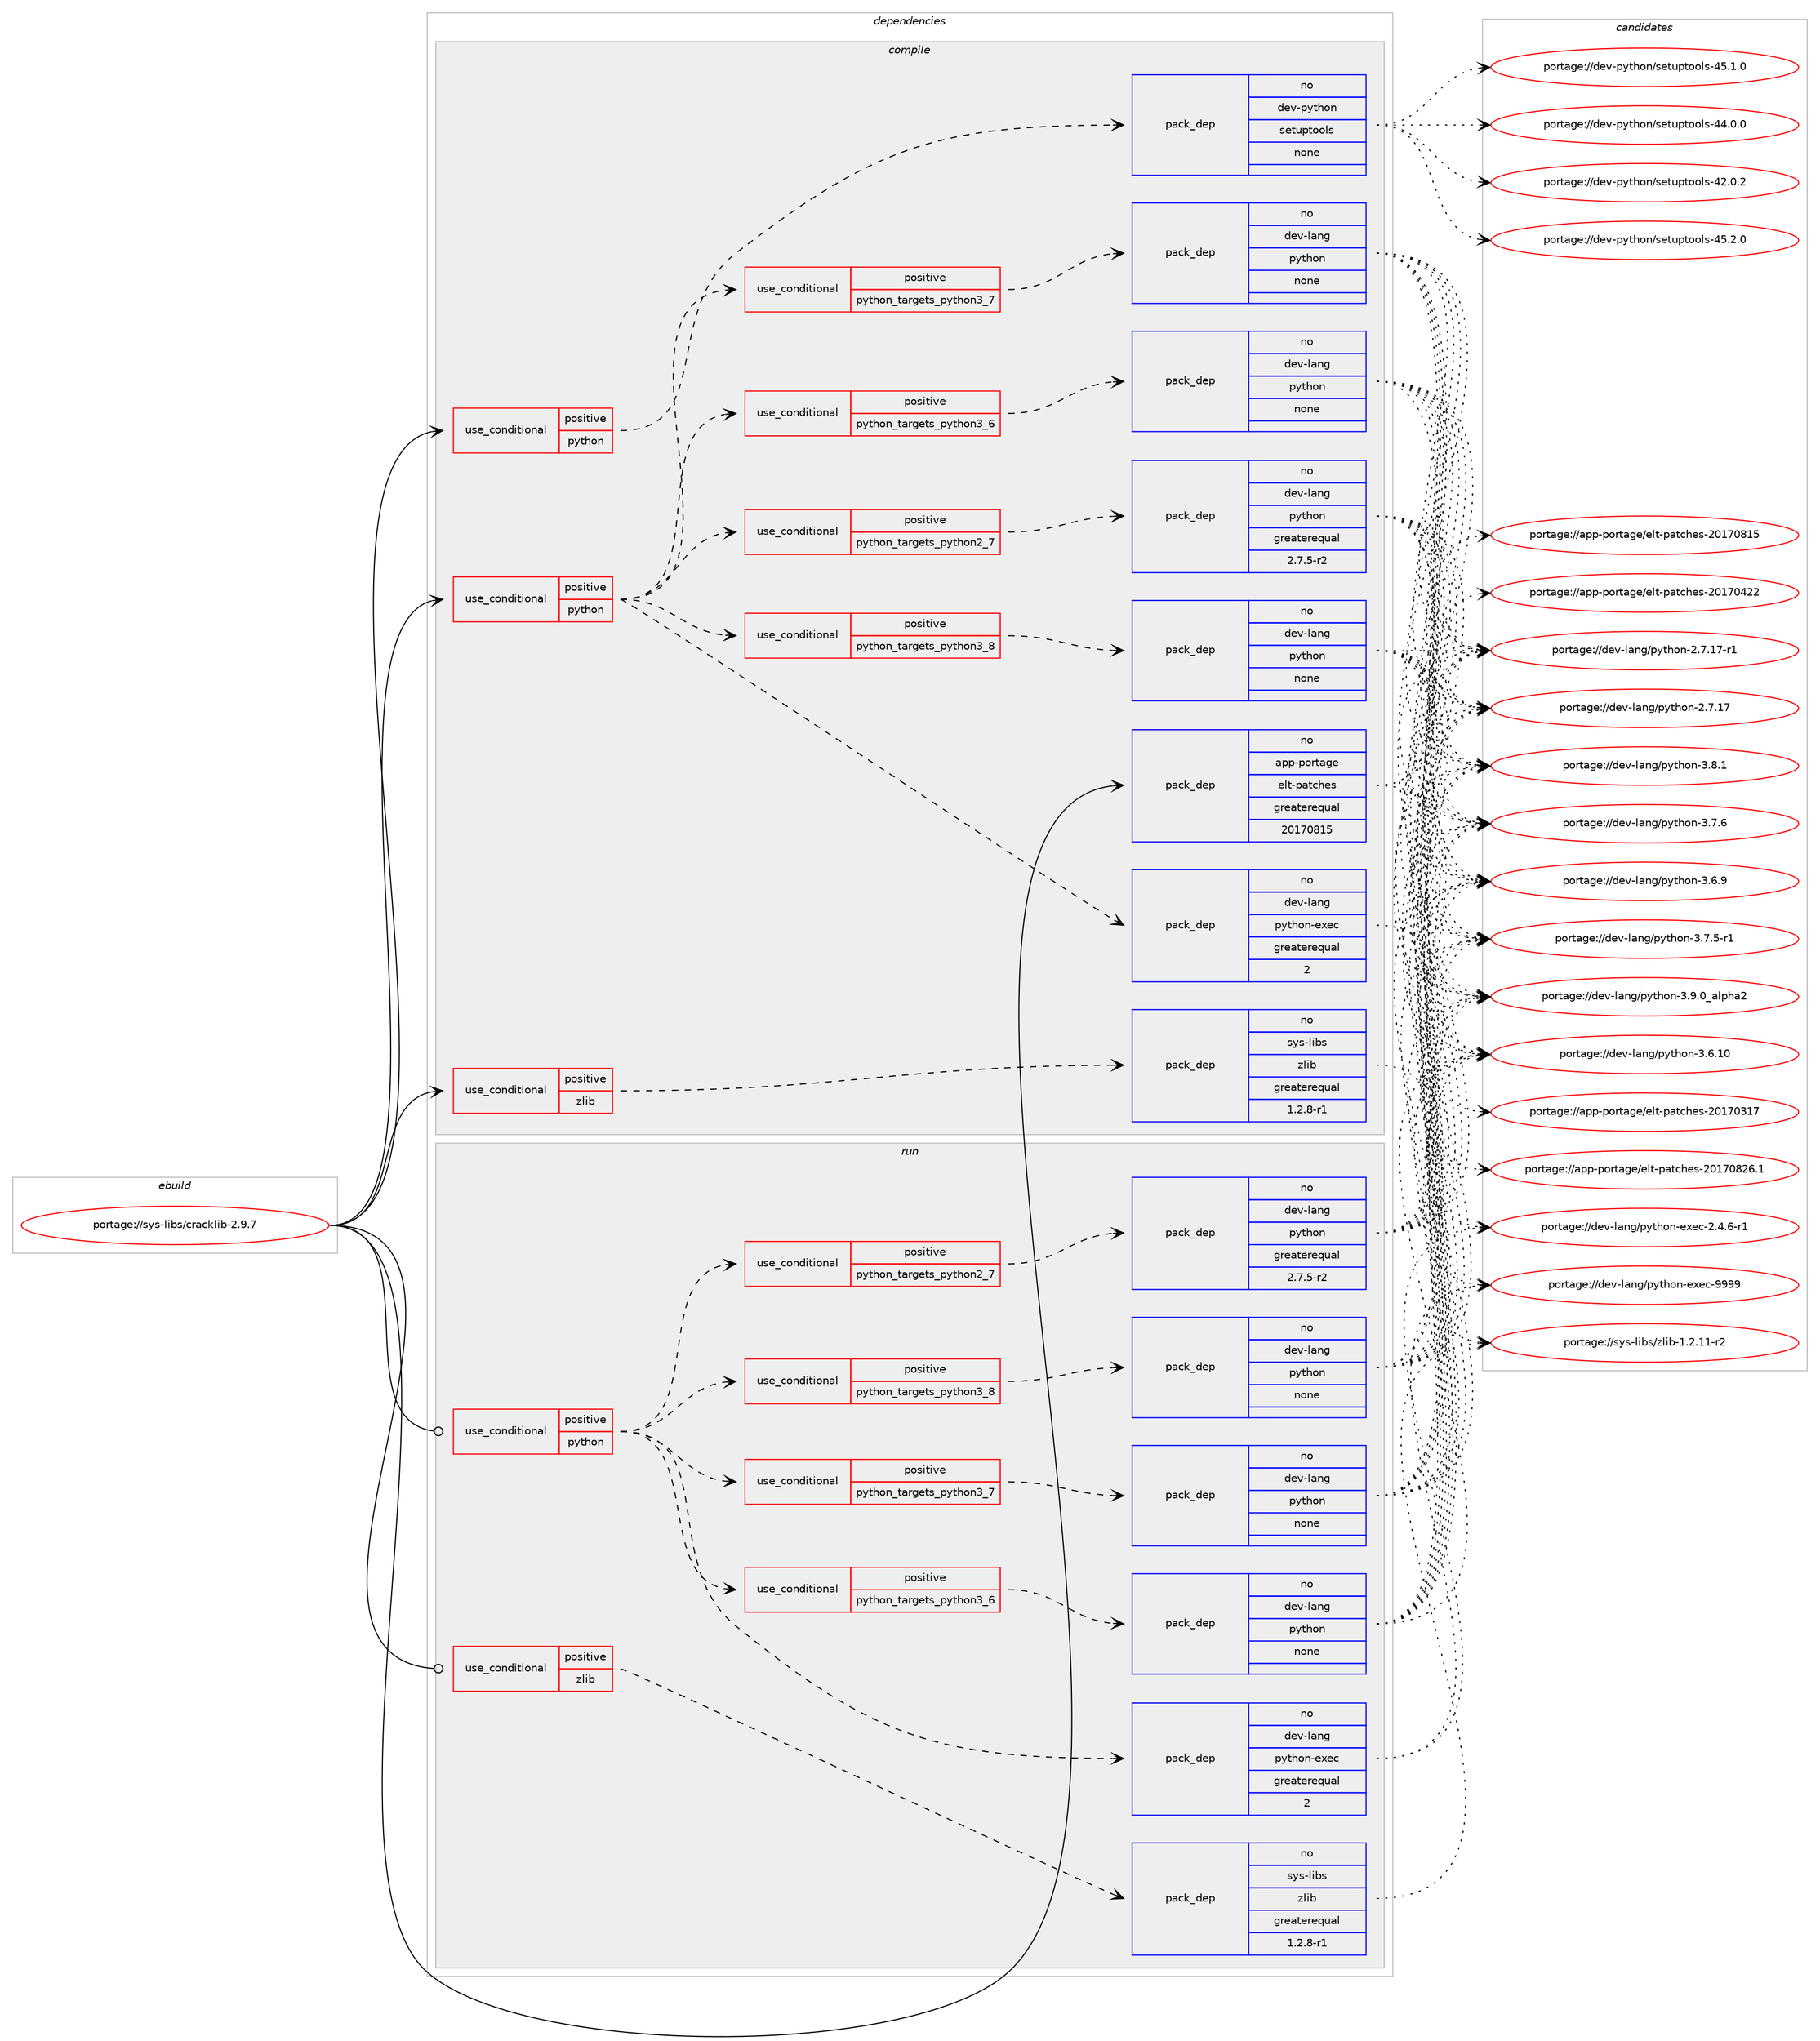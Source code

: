 digraph prolog {

# *************
# Graph options
# *************

newrank=true;
concentrate=true;
compound=true;
graph [rankdir=LR,fontname=Helvetica,fontsize=10,ranksep=1.5];#, ranksep=2.5, nodesep=0.2];
edge  [arrowhead=vee];
node  [fontname=Helvetica,fontsize=10];

# **********
# The ebuild
# **********

subgraph cluster_leftcol {
color=gray;
rank=same;
label=<<i>ebuild</i>>;
id [label="portage://sys-libs/cracklib-2.9.7", color=red, width=4, href="../sys-libs/cracklib-2.9.7.svg"];
}

# ****************
# The dependencies
# ****************

subgraph cluster_midcol {
color=gray;
label=<<i>dependencies</i>>;
subgraph cluster_compile {
fillcolor="#eeeeee";
style=filled;
label=<<i>compile</i>>;
subgraph cond8291 {
dependency42494 [label=<<TABLE BORDER="0" CELLBORDER="1" CELLSPACING="0" CELLPADDING="4"><TR><TD ROWSPAN="3" CELLPADDING="10">use_conditional</TD></TR><TR><TD>positive</TD></TR><TR><TD>python</TD></TR></TABLE>>, shape=none, color=red];
subgraph cond8292 {
dependency42495 [label=<<TABLE BORDER="0" CELLBORDER="1" CELLSPACING="0" CELLPADDING="4"><TR><TD ROWSPAN="3" CELLPADDING="10">use_conditional</TD></TR><TR><TD>positive</TD></TR><TR><TD>python_targets_python2_7</TD></TR></TABLE>>, shape=none, color=red];
subgraph pack33229 {
dependency42496 [label=<<TABLE BORDER="0" CELLBORDER="1" CELLSPACING="0" CELLPADDING="4" WIDTH="220"><TR><TD ROWSPAN="6" CELLPADDING="30">pack_dep</TD></TR><TR><TD WIDTH="110">no</TD></TR><TR><TD>dev-lang</TD></TR><TR><TD>python</TD></TR><TR><TD>greaterequal</TD></TR><TR><TD>2.7.5-r2</TD></TR></TABLE>>, shape=none, color=blue];
}
dependency42495:e -> dependency42496:w [weight=20,style="dashed",arrowhead="vee"];
}
dependency42494:e -> dependency42495:w [weight=20,style="dashed",arrowhead="vee"];
subgraph cond8293 {
dependency42497 [label=<<TABLE BORDER="0" CELLBORDER="1" CELLSPACING="0" CELLPADDING="4"><TR><TD ROWSPAN="3" CELLPADDING="10">use_conditional</TD></TR><TR><TD>positive</TD></TR><TR><TD>python_targets_python3_6</TD></TR></TABLE>>, shape=none, color=red];
subgraph pack33230 {
dependency42498 [label=<<TABLE BORDER="0" CELLBORDER="1" CELLSPACING="0" CELLPADDING="4" WIDTH="220"><TR><TD ROWSPAN="6" CELLPADDING="30">pack_dep</TD></TR><TR><TD WIDTH="110">no</TD></TR><TR><TD>dev-lang</TD></TR><TR><TD>python</TD></TR><TR><TD>none</TD></TR><TR><TD></TD></TR></TABLE>>, shape=none, color=blue];
}
dependency42497:e -> dependency42498:w [weight=20,style="dashed",arrowhead="vee"];
}
dependency42494:e -> dependency42497:w [weight=20,style="dashed",arrowhead="vee"];
subgraph cond8294 {
dependency42499 [label=<<TABLE BORDER="0" CELLBORDER="1" CELLSPACING="0" CELLPADDING="4"><TR><TD ROWSPAN="3" CELLPADDING="10">use_conditional</TD></TR><TR><TD>positive</TD></TR><TR><TD>python_targets_python3_7</TD></TR></TABLE>>, shape=none, color=red];
subgraph pack33231 {
dependency42500 [label=<<TABLE BORDER="0" CELLBORDER="1" CELLSPACING="0" CELLPADDING="4" WIDTH="220"><TR><TD ROWSPAN="6" CELLPADDING="30">pack_dep</TD></TR><TR><TD WIDTH="110">no</TD></TR><TR><TD>dev-lang</TD></TR><TR><TD>python</TD></TR><TR><TD>none</TD></TR><TR><TD></TD></TR></TABLE>>, shape=none, color=blue];
}
dependency42499:e -> dependency42500:w [weight=20,style="dashed",arrowhead="vee"];
}
dependency42494:e -> dependency42499:w [weight=20,style="dashed",arrowhead="vee"];
subgraph cond8295 {
dependency42501 [label=<<TABLE BORDER="0" CELLBORDER="1" CELLSPACING="0" CELLPADDING="4"><TR><TD ROWSPAN="3" CELLPADDING="10">use_conditional</TD></TR><TR><TD>positive</TD></TR><TR><TD>python_targets_python3_8</TD></TR></TABLE>>, shape=none, color=red];
subgraph pack33232 {
dependency42502 [label=<<TABLE BORDER="0" CELLBORDER="1" CELLSPACING="0" CELLPADDING="4" WIDTH="220"><TR><TD ROWSPAN="6" CELLPADDING="30">pack_dep</TD></TR><TR><TD WIDTH="110">no</TD></TR><TR><TD>dev-lang</TD></TR><TR><TD>python</TD></TR><TR><TD>none</TD></TR><TR><TD></TD></TR></TABLE>>, shape=none, color=blue];
}
dependency42501:e -> dependency42502:w [weight=20,style="dashed",arrowhead="vee"];
}
dependency42494:e -> dependency42501:w [weight=20,style="dashed",arrowhead="vee"];
subgraph pack33233 {
dependency42503 [label=<<TABLE BORDER="0" CELLBORDER="1" CELLSPACING="0" CELLPADDING="4" WIDTH="220"><TR><TD ROWSPAN="6" CELLPADDING="30">pack_dep</TD></TR><TR><TD WIDTH="110">no</TD></TR><TR><TD>dev-lang</TD></TR><TR><TD>python-exec</TD></TR><TR><TD>greaterequal</TD></TR><TR><TD>2</TD></TR></TABLE>>, shape=none, color=blue];
}
dependency42494:e -> dependency42503:w [weight=20,style="dashed",arrowhead="vee"];
}
id:e -> dependency42494:w [weight=20,style="solid",arrowhead="vee"];
subgraph cond8296 {
dependency42504 [label=<<TABLE BORDER="0" CELLBORDER="1" CELLSPACING="0" CELLPADDING="4"><TR><TD ROWSPAN="3" CELLPADDING="10">use_conditional</TD></TR><TR><TD>positive</TD></TR><TR><TD>python</TD></TR></TABLE>>, shape=none, color=red];
subgraph pack33234 {
dependency42505 [label=<<TABLE BORDER="0" CELLBORDER="1" CELLSPACING="0" CELLPADDING="4" WIDTH="220"><TR><TD ROWSPAN="6" CELLPADDING="30">pack_dep</TD></TR><TR><TD WIDTH="110">no</TD></TR><TR><TD>dev-python</TD></TR><TR><TD>setuptools</TD></TR><TR><TD>none</TD></TR><TR><TD></TD></TR></TABLE>>, shape=none, color=blue];
}
dependency42504:e -> dependency42505:w [weight=20,style="dashed",arrowhead="vee"];
}
id:e -> dependency42504:w [weight=20,style="solid",arrowhead="vee"];
subgraph cond8297 {
dependency42506 [label=<<TABLE BORDER="0" CELLBORDER="1" CELLSPACING="0" CELLPADDING="4"><TR><TD ROWSPAN="3" CELLPADDING="10">use_conditional</TD></TR><TR><TD>positive</TD></TR><TR><TD>zlib</TD></TR></TABLE>>, shape=none, color=red];
subgraph pack33235 {
dependency42507 [label=<<TABLE BORDER="0" CELLBORDER="1" CELLSPACING="0" CELLPADDING="4" WIDTH="220"><TR><TD ROWSPAN="6" CELLPADDING="30">pack_dep</TD></TR><TR><TD WIDTH="110">no</TD></TR><TR><TD>sys-libs</TD></TR><TR><TD>zlib</TD></TR><TR><TD>greaterequal</TD></TR><TR><TD>1.2.8-r1</TD></TR></TABLE>>, shape=none, color=blue];
}
dependency42506:e -> dependency42507:w [weight=20,style="dashed",arrowhead="vee"];
}
id:e -> dependency42506:w [weight=20,style="solid",arrowhead="vee"];
subgraph pack33236 {
dependency42508 [label=<<TABLE BORDER="0" CELLBORDER="1" CELLSPACING="0" CELLPADDING="4" WIDTH="220"><TR><TD ROWSPAN="6" CELLPADDING="30">pack_dep</TD></TR><TR><TD WIDTH="110">no</TD></TR><TR><TD>app-portage</TD></TR><TR><TD>elt-patches</TD></TR><TR><TD>greaterequal</TD></TR><TR><TD>20170815</TD></TR></TABLE>>, shape=none, color=blue];
}
id:e -> dependency42508:w [weight=20,style="solid",arrowhead="vee"];
}
subgraph cluster_compileandrun {
fillcolor="#eeeeee";
style=filled;
label=<<i>compile and run</i>>;
}
subgraph cluster_run {
fillcolor="#eeeeee";
style=filled;
label=<<i>run</i>>;
subgraph cond8298 {
dependency42509 [label=<<TABLE BORDER="0" CELLBORDER="1" CELLSPACING="0" CELLPADDING="4"><TR><TD ROWSPAN="3" CELLPADDING="10">use_conditional</TD></TR><TR><TD>positive</TD></TR><TR><TD>python</TD></TR></TABLE>>, shape=none, color=red];
subgraph cond8299 {
dependency42510 [label=<<TABLE BORDER="0" CELLBORDER="1" CELLSPACING="0" CELLPADDING="4"><TR><TD ROWSPAN="3" CELLPADDING="10">use_conditional</TD></TR><TR><TD>positive</TD></TR><TR><TD>python_targets_python2_7</TD></TR></TABLE>>, shape=none, color=red];
subgraph pack33237 {
dependency42511 [label=<<TABLE BORDER="0" CELLBORDER="1" CELLSPACING="0" CELLPADDING="4" WIDTH="220"><TR><TD ROWSPAN="6" CELLPADDING="30">pack_dep</TD></TR><TR><TD WIDTH="110">no</TD></TR><TR><TD>dev-lang</TD></TR><TR><TD>python</TD></TR><TR><TD>greaterequal</TD></TR><TR><TD>2.7.5-r2</TD></TR></TABLE>>, shape=none, color=blue];
}
dependency42510:e -> dependency42511:w [weight=20,style="dashed",arrowhead="vee"];
}
dependency42509:e -> dependency42510:w [weight=20,style="dashed",arrowhead="vee"];
subgraph cond8300 {
dependency42512 [label=<<TABLE BORDER="0" CELLBORDER="1" CELLSPACING="0" CELLPADDING="4"><TR><TD ROWSPAN="3" CELLPADDING="10">use_conditional</TD></TR><TR><TD>positive</TD></TR><TR><TD>python_targets_python3_6</TD></TR></TABLE>>, shape=none, color=red];
subgraph pack33238 {
dependency42513 [label=<<TABLE BORDER="0" CELLBORDER="1" CELLSPACING="0" CELLPADDING="4" WIDTH="220"><TR><TD ROWSPAN="6" CELLPADDING="30">pack_dep</TD></TR><TR><TD WIDTH="110">no</TD></TR><TR><TD>dev-lang</TD></TR><TR><TD>python</TD></TR><TR><TD>none</TD></TR><TR><TD></TD></TR></TABLE>>, shape=none, color=blue];
}
dependency42512:e -> dependency42513:w [weight=20,style="dashed",arrowhead="vee"];
}
dependency42509:e -> dependency42512:w [weight=20,style="dashed",arrowhead="vee"];
subgraph cond8301 {
dependency42514 [label=<<TABLE BORDER="0" CELLBORDER="1" CELLSPACING="0" CELLPADDING="4"><TR><TD ROWSPAN="3" CELLPADDING="10">use_conditional</TD></TR><TR><TD>positive</TD></TR><TR><TD>python_targets_python3_7</TD></TR></TABLE>>, shape=none, color=red];
subgraph pack33239 {
dependency42515 [label=<<TABLE BORDER="0" CELLBORDER="1" CELLSPACING="0" CELLPADDING="4" WIDTH="220"><TR><TD ROWSPAN="6" CELLPADDING="30">pack_dep</TD></TR><TR><TD WIDTH="110">no</TD></TR><TR><TD>dev-lang</TD></TR><TR><TD>python</TD></TR><TR><TD>none</TD></TR><TR><TD></TD></TR></TABLE>>, shape=none, color=blue];
}
dependency42514:e -> dependency42515:w [weight=20,style="dashed",arrowhead="vee"];
}
dependency42509:e -> dependency42514:w [weight=20,style="dashed",arrowhead="vee"];
subgraph cond8302 {
dependency42516 [label=<<TABLE BORDER="0" CELLBORDER="1" CELLSPACING="0" CELLPADDING="4"><TR><TD ROWSPAN="3" CELLPADDING="10">use_conditional</TD></TR><TR><TD>positive</TD></TR><TR><TD>python_targets_python3_8</TD></TR></TABLE>>, shape=none, color=red];
subgraph pack33240 {
dependency42517 [label=<<TABLE BORDER="0" CELLBORDER="1" CELLSPACING="0" CELLPADDING="4" WIDTH="220"><TR><TD ROWSPAN="6" CELLPADDING="30">pack_dep</TD></TR><TR><TD WIDTH="110">no</TD></TR><TR><TD>dev-lang</TD></TR><TR><TD>python</TD></TR><TR><TD>none</TD></TR><TR><TD></TD></TR></TABLE>>, shape=none, color=blue];
}
dependency42516:e -> dependency42517:w [weight=20,style="dashed",arrowhead="vee"];
}
dependency42509:e -> dependency42516:w [weight=20,style="dashed",arrowhead="vee"];
subgraph pack33241 {
dependency42518 [label=<<TABLE BORDER="0" CELLBORDER="1" CELLSPACING="0" CELLPADDING="4" WIDTH="220"><TR><TD ROWSPAN="6" CELLPADDING="30">pack_dep</TD></TR><TR><TD WIDTH="110">no</TD></TR><TR><TD>dev-lang</TD></TR><TR><TD>python-exec</TD></TR><TR><TD>greaterequal</TD></TR><TR><TD>2</TD></TR></TABLE>>, shape=none, color=blue];
}
dependency42509:e -> dependency42518:w [weight=20,style="dashed",arrowhead="vee"];
}
id:e -> dependency42509:w [weight=20,style="solid",arrowhead="odot"];
subgraph cond8303 {
dependency42519 [label=<<TABLE BORDER="0" CELLBORDER="1" CELLSPACING="0" CELLPADDING="4"><TR><TD ROWSPAN="3" CELLPADDING="10">use_conditional</TD></TR><TR><TD>positive</TD></TR><TR><TD>zlib</TD></TR></TABLE>>, shape=none, color=red];
subgraph pack33242 {
dependency42520 [label=<<TABLE BORDER="0" CELLBORDER="1" CELLSPACING="0" CELLPADDING="4" WIDTH="220"><TR><TD ROWSPAN="6" CELLPADDING="30">pack_dep</TD></TR><TR><TD WIDTH="110">no</TD></TR><TR><TD>sys-libs</TD></TR><TR><TD>zlib</TD></TR><TR><TD>greaterequal</TD></TR><TR><TD>1.2.8-r1</TD></TR></TABLE>>, shape=none, color=blue];
}
dependency42519:e -> dependency42520:w [weight=20,style="dashed",arrowhead="vee"];
}
id:e -> dependency42519:w [weight=20,style="solid",arrowhead="odot"];
}
}

# **************
# The candidates
# **************

subgraph cluster_choices {
rank=same;
color=gray;
label=<<i>candidates</i>>;

subgraph choice33229 {
color=black;
nodesep=1;
choice10010111845108971101034711212111610411111045514657464895971081121049750 [label="portage://dev-lang/python-3.9.0_alpha2", color=red, width=4,href="../dev-lang/python-3.9.0_alpha2.svg"];
choice100101118451089711010347112121116104111110455146564649 [label="portage://dev-lang/python-3.8.1", color=red, width=4,href="../dev-lang/python-3.8.1.svg"];
choice100101118451089711010347112121116104111110455146554654 [label="portage://dev-lang/python-3.7.6", color=red, width=4,href="../dev-lang/python-3.7.6.svg"];
choice1001011184510897110103471121211161041111104551465546534511449 [label="portage://dev-lang/python-3.7.5-r1", color=red, width=4,href="../dev-lang/python-3.7.5-r1.svg"];
choice100101118451089711010347112121116104111110455146544657 [label="portage://dev-lang/python-3.6.9", color=red, width=4,href="../dev-lang/python-3.6.9.svg"];
choice10010111845108971101034711212111610411111045514654464948 [label="portage://dev-lang/python-3.6.10", color=red, width=4,href="../dev-lang/python-3.6.10.svg"];
choice100101118451089711010347112121116104111110455046554649554511449 [label="portage://dev-lang/python-2.7.17-r1", color=red, width=4,href="../dev-lang/python-2.7.17-r1.svg"];
choice10010111845108971101034711212111610411111045504655464955 [label="portage://dev-lang/python-2.7.17", color=red, width=4,href="../dev-lang/python-2.7.17.svg"];
dependency42496:e -> choice10010111845108971101034711212111610411111045514657464895971081121049750:w [style=dotted,weight="100"];
dependency42496:e -> choice100101118451089711010347112121116104111110455146564649:w [style=dotted,weight="100"];
dependency42496:e -> choice100101118451089711010347112121116104111110455146554654:w [style=dotted,weight="100"];
dependency42496:e -> choice1001011184510897110103471121211161041111104551465546534511449:w [style=dotted,weight="100"];
dependency42496:e -> choice100101118451089711010347112121116104111110455146544657:w [style=dotted,weight="100"];
dependency42496:e -> choice10010111845108971101034711212111610411111045514654464948:w [style=dotted,weight="100"];
dependency42496:e -> choice100101118451089711010347112121116104111110455046554649554511449:w [style=dotted,weight="100"];
dependency42496:e -> choice10010111845108971101034711212111610411111045504655464955:w [style=dotted,weight="100"];
}
subgraph choice33230 {
color=black;
nodesep=1;
choice10010111845108971101034711212111610411111045514657464895971081121049750 [label="portage://dev-lang/python-3.9.0_alpha2", color=red, width=4,href="../dev-lang/python-3.9.0_alpha2.svg"];
choice100101118451089711010347112121116104111110455146564649 [label="portage://dev-lang/python-3.8.1", color=red, width=4,href="../dev-lang/python-3.8.1.svg"];
choice100101118451089711010347112121116104111110455146554654 [label="portage://dev-lang/python-3.7.6", color=red, width=4,href="../dev-lang/python-3.7.6.svg"];
choice1001011184510897110103471121211161041111104551465546534511449 [label="portage://dev-lang/python-3.7.5-r1", color=red, width=4,href="../dev-lang/python-3.7.5-r1.svg"];
choice100101118451089711010347112121116104111110455146544657 [label="portage://dev-lang/python-3.6.9", color=red, width=4,href="../dev-lang/python-3.6.9.svg"];
choice10010111845108971101034711212111610411111045514654464948 [label="portage://dev-lang/python-3.6.10", color=red, width=4,href="../dev-lang/python-3.6.10.svg"];
choice100101118451089711010347112121116104111110455046554649554511449 [label="portage://dev-lang/python-2.7.17-r1", color=red, width=4,href="../dev-lang/python-2.7.17-r1.svg"];
choice10010111845108971101034711212111610411111045504655464955 [label="portage://dev-lang/python-2.7.17", color=red, width=4,href="../dev-lang/python-2.7.17.svg"];
dependency42498:e -> choice10010111845108971101034711212111610411111045514657464895971081121049750:w [style=dotted,weight="100"];
dependency42498:e -> choice100101118451089711010347112121116104111110455146564649:w [style=dotted,weight="100"];
dependency42498:e -> choice100101118451089711010347112121116104111110455146554654:w [style=dotted,weight="100"];
dependency42498:e -> choice1001011184510897110103471121211161041111104551465546534511449:w [style=dotted,weight="100"];
dependency42498:e -> choice100101118451089711010347112121116104111110455146544657:w [style=dotted,weight="100"];
dependency42498:e -> choice10010111845108971101034711212111610411111045514654464948:w [style=dotted,weight="100"];
dependency42498:e -> choice100101118451089711010347112121116104111110455046554649554511449:w [style=dotted,weight="100"];
dependency42498:e -> choice10010111845108971101034711212111610411111045504655464955:w [style=dotted,weight="100"];
}
subgraph choice33231 {
color=black;
nodesep=1;
choice10010111845108971101034711212111610411111045514657464895971081121049750 [label="portage://dev-lang/python-3.9.0_alpha2", color=red, width=4,href="../dev-lang/python-3.9.0_alpha2.svg"];
choice100101118451089711010347112121116104111110455146564649 [label="portage://dev-lang/python-3.8.1", color=red, width=4,href="../dev-lang/python-3.8.1.svg"];
choice100101118451089711010347112121116104111110455146554654 [label="portage://dev-lang/python-3.7.6", color=red, width=4,href="../dev-lang/python-3.7.6.svg"];
choice1001011184510897110103471121211161041111104551465546534511449 [label="portage://dev-lang/python-3.7.5-r1", color=red, width=4,href="../dev-lang/python-3.7.5-r1.svg"];
choice100101118451089711010347112121116104111110455146544657 [label="portage://dev-lang/python-3.6.9", color=red, width=4,href="../dev-lang/python-3.6.9.svg"];
choice10010111845108971101034711212111610411111045514654464948 [label="portage://dev-lang/python-3.6.10", color=red, width=4,href="../dev-lang/python-3.6.10.svg"];
choice100101118451089711010347112121116104111110455046554649554511449 [label="portage://dev-lang/python-2.7.17-r1", color=red, width=4,href="../dev-lang/python-2.7.17-r1.svg"];
choice10010111845108971101034711212111610411111045504655464955 [label="portage://dev-lang/python-2.7.17", color=red, width=4,href="../dev-lang/python-2.7.17.svg"];
dependency42500:e -> choice10010111845108971101034711212111610411111045514657464895971081121049750:w [style=dotted,weight="100"];
dependency42500:e -> choice100101118451089711010347112121116104111110455146564649:w [style=dotted,weight="100"];
dependency42500:e -> choice100101118451089711010347112121116104111110455146554654:w [style=dotted,weight="100"];
dependency42500:e -> choice1001011184510897110103471121211161041111104551465546534511449:w [style=dotted,weight="100"];
dependency42500:e -> choice100101118451089711010347112121116104111110455146544657:w [style=dotted,weight="100"];
dependency42500:e -> choice10010111845108971101034711212111610411111045514654464948:w [style=dotted,weight="100"];
dependency42500:e -> choice100101118451089711010347112121116104111110455046554649554511449:w [style=dotted,weight="100"];
dependency42500:e -> choice10010111845108971101034711212111610411111045504655464955:w [style=dotted,weight="100"];
}
subgraph choice33232 {
color=black;
nodesep=1;
choice10010111845108971101034711212111610411111045514657464895971081121049750 [label="portage://dev-lang/python-3.9.0_alpha2", color=red, width=4,href="../dev-lang/python-3.9.0_alpha2.svg"];
choice100101118451089711010347112121116104111110455146564649 [label="portage://dev-lang/python-3.8.1", color=red, width=4,href="../dev-lang/python-3.8.1.svg"];
choice100101118451089711010347112121116104111110455146554654 [label="portage://dev-lang/python-3.7.6", color=red, width=4,href="../dev-lang/python-3.7.6.svg"];
choice1001011184510897110103471121211161041111104551465546534511449 [label="portage://dev-lang/python-3.7.5-r1", color=red, width=4,href="../dev-lang/python-3.7.5-r1.svg"];
choice100101118451089711010347112121116104111110455146544657 [label="portage://dev-lang/python-3.6.9", color=red, width=4,href="../dev-lang/python-3.6.9.svg"];
choice10010111845108971101034711212111610411111045514654464948 [label="portage://dev-lang/python-3.6.10", color=red, width=4,href="../dev-lang/python-3.6.10.svg"];
choice100101118451089711010347112121116104111110455046554649554511449 [label="portage://dev-lang/python-2.7.17-r1", color=red, width=4,href="../dev-lang/python-2.7.17-r1.svg"];
choice10010111845108971101034711212111610411111045504655464955 [label="portage://dev-lang/python-2.7.17", color=red, width=4,href="../dev-lang/python-2.7.17.svg"];
dependency42502:e -> choice10010111845108971101034711212111610411111045514657464895971081121049750:w [style=dotted,weight="100"];
dependency42502:e -> choice100101118451089711010347112121116104111110455146564649:w [style=dotted,weight="100"];
dependency42502:e -> choice100101118451089711010347112121116104111110455146554654:w [style=dotted,weight="100"];
dependency42502:e -> choice1001011184510897110103471121211161041111104551465546534511449:w [style=dotted,weight="100"];
dependency42502:e -> choice100101118451089711010347112121116104111110455146544657:w [style=dotted,weight="100"];
dependency42502:e -> choice10010111845108971101034711212111610411111045514654464948:w [style=dotted,weight="100"];
dependency42502:e -> choice100101118451089711010347112121116104111110455046554649554511449:w [style=dotted,weight="100"];
dependency42502:e -> choice10010111845108971101034711212111610411111045504655464955:w [style=dotted,weight="100"];
}
subgraph choice33233 {
color=black;
nodesep=1;
choice10010111845108971101034711212111610411111045101120101994557575757 [label="portage://dev-lang/python-exec-9999", color=red, width=4,href="../dev-lang/python-exec-9999.svg"];
choice10010111845108971101034711212111610411111045101120101994550465246544511449 [label="portage://dev-lang/python-exec-2.4.6-r1", color=red, width=4,href="../dev-lang/python-exec-2.4.6-r1.svg"];
dependency42503:e -> choice10010111845108971101034711212111610411111045101120101994557575757:w [style=dotted,weight="100"];
dependency42503:e -> choice10010111845108971101034711212111610411111045101120101994550465246544511449:w [style=dotted,weight="100"];
}
subgraph choice33234 {
color=black;
nodesep=1;
choice100101118451121211161041111104711510111611711211611111110811545525346504648 [label="portage://dev-python/setuptools-45.2.0", color=red, width=4,href="../dev-python/setuptools-45.2.0.svg"];
choice100101118451121211161041111104711510111611711211611111110811545525346494648 [label="portage://dev-python/setuptools-45.1.0", color=red, width=4,href="../dev-python/setuptools-45.1.0.svg"];
choice100101118451121211161041111104711510111611711211611111110811545525246484648 [label="portage://dev-python/setuptools-44.0.0", color=red, width=4,href="../dev-python/setuptools-44.0.0.svg"];
choice100101118451121211161041111104711510111611711211611111110811545525046484650 [label="portage://dev-python/setuptools-42.0.2", color=red, width=4,href="../dev-python/setuptools-42.0.2.svg"];
dependency42505:e -> choice100101118451121211161041111104711510111611711211611111110811545525346504648:w [style=dotted,weight="100"];
dependency42505:e -> choice100101118451121211161041111104711510111611711211611111110811545525346494648:w [style=dotted,weight="100"];
dependency42505:e -> choice100101118451121211161041111104711510111611711211611111110811545525246484648:w [style=dotted,weight="100"];
dependency42505:e -> choice100101118451121211161041111104711510111611711211611111110811545525046484650:w [style=dotted,weight="100"];
}
subgraph choice33235 {
color=black;
nodesep=1;
choice11512111545108105981154712210810598454946504649494511450 [label="portage://sys-libs/zlib-1.2.11-r2", color=red, width=4,href="../sys-libs/zlib-1.2.11-r2.svg"];
dependency42507:e -> choice11512111545108105981154712210810598454946504649494511450:w [style=dotted,weight="100"];
}
subgraph choice33236 {
color=black;
nodesep=1;
choice971121124511211111411697103101471011081164511297116991041011154550484955485650544649 [label="portage://app-portage/elt-patches-20170826.1", color=red, width=4,href="../app-portage/elt-patches-20170826.1.svg"];
choice97112112451121111141169710310147101108116451129711699104101115455048495548564953 [label="portage://app-portage/elt-patches-20170815", color=red, width=4,href="../app-portage/elt-patches-20170815.svg"];
choice97112112451121111141169710310147101108116451129711699104101115455048495548525050 [label="portage://app-portage/elt-patches-20170422", color=red, width=4,href="../app-portage/elt-patches-20170422.svg"];
choice97112112451121111141169710310147101108116451129711699104101115455048495548514955 [label="portage://app-portage/elt-patches-20170317", color=red, width=4,href="../app-portage/elt-patches-20170317.svg"];
dependency42508:e -> choice971121124511211111411697103101471011081164511297116991041011154550484955485650544649:w [style=dotted,weight="100"];
dependency42508:e -> choice97112112451121111141169710310147101108116451129711699104101115455048495548564953:w [style=dotted,weight="100"];
dependency42508:e -> choice97112112451121111141169710310147101108116451129711699104101115455048495548525050:w [style=dotted,weight="100"];
dependency42508:e -> choice97112112451121111141169710310147101108116451129711699104101115455048495548514955:w [style=dotted,weight="100"];
}
subgraph choice33237 {
color=black;
nodesep=1;
choice10010111845108971101034711212111610411111045514657464895971081121049750 [label="portage://dev-lang/python-3.9.0_alpha2", color=red, width=4,href="../dev-lang/python-3.9.0_alpha2.svg"];
choice100101118451089711010347112121116104111110455146564649 [label="portage://dev-lang/python-3.8.1", color=red, width=4,href="../dev-lang/python-3.8.1.svg"];
choice100101118451089711010347112121116104111110455146554654 [label="portage://dev-lang/python-3.7.6", color=red, width=4,href="../dev-lang/python-3.7.6.svg"];
choice1001011184510897110103471121211161041111104551465546534511449 [label="portage://dev-lang/python-3.7.5-r1", color=red, width=4,href="../dev-lang/python-3.7.5-r1.svg"];
choice100101118451089711010347112121116104111110455146544657 [label="portage://dev-lang/python-3.6.9", color=red, width=4,href="../dev-lang/python-3.6.9.svg"];
choice10010111845108971101034711212111610411111045514654464948 [label="portage://dev-lang/python-3.6.10", color=red, width=4,href="../dev-lang/python-3.6.10.svg"];
choice100101118451089711010347112121116104111110455046554649554511449 [label="portage://dev-lang/python-2.7.17-r1", color=red, width=4,href="../dev-lang/python-2.7.17-r1.svg"];
choice10010111845108971101034711212111610411111045504655464955 [label="portage://dev-lang/python-2.7.17", color=red, width=4,href="../dev-lang/python-2.7.17.svg"];
dependency42511:e -> choice10010111845108971101034711212111610411111045514657464895971081121049750:w [style=dotted,weight="100"];
dependency42511:e -> choice100101118451089711010347112121116104111110455146564649:w [style=dotted,weight="100"];
dependency42511:e -> choice100101118451089711010347112121116104111110455146554654:w [style=dotted,weight="100"];
dependency42511:e -> choice1001011184510897110103471121211161041111104551465546534511449:w [style=dotted,weight="100"];
dependency42511:e -> choice100101118451089711010347112121116104111110455146544657:w [style=dotted,weight="100"];
dependency42511:e -> choice10010111845108971101034711212111610411111045514654464948:w [style=dotted,weight="100"];
dependency42511:e -> choice100101118451089711010347112121116104111110455046554649554511449:w [style=dotted,weight="100"];
dependency42511:e -> choice10010111845108971101034711212111610411111045504655464955:w [style=dotted,weight="100"];
}
subgraph choice33238 {
color=black;
nodesep=1;
choice10010111845108971101034711212111610411111045514657464895971081121049750 [label="portage://dev-lang/python-3.9.0_alpha2", color=red, width=4,href="../dev-lang/python-3.9.0_alpha2.svg"];
choice100101118451089711010347112121116104111110455146564649 [label="portage://dev-lang/python-3.8.1", color=red, width=4,href="../dev-lang/python-3.8.1.svg"];
choice100101118451089711010347112121116104111110455146554654 [label="portage://dev-lang/python-3.7.6", color=red, width=4,href="../dev-lang/python-3.7.6.svg"];
choice1001011184510897110103471121211161041111104551465546534511449 [label="portage://dev-lang/python-3.7.5-r1", color=red, width=4,href="../dev-lang/python-3.7.5-r1.svg"];
choice100101118451089711010347112121116104111110455146544657 [label="portage://dev-lang/python-3.6.9", color=red, width=4,href="../dev-lang/python-3.6.9.svg"];
choice10010111845108971101034711212111610411111045514654464948 [label="portage://dev-lang/python-3.6.10", color=red, width=4,href="../dev-lang/python-3.6.10.svg"];
choice100101118451089711010347112121116104111110455046554649554511449 [label="portage://dev-lang/python-2.7.17-r1", color=red, width=4,href="../dev-lang/python-2.7.17-r1.svg"];
choice10010111845108971101034711212111610411111045504655464955 [label="portage://dev-lang/python-2.7.17", color=red, width=4,href="../dev-lang/python-2.7.17.svg"];
dependency42513:e -> choice10010111845108971101034711212111610411111045514657464895971081121049750:w [style=dotted,weight="100"];
dependency42513:e -> choice100101118451089711010347112121116104111110455146564649:w [style=dotted,weight="100"];
dependency42513:e -> choice100101118451089711010347112121116104111110455146554654:w [style=dotted,weight="100"];
dependency42513:e -> choice1001011184510897110103471121211161041111104551465546534511449:w [style=dotted,weight="100"];
dependency42513:e -> choice100101118451089711010347112121116104111110455146544657:w [style=dotted,weight="100"];
dependency42513:e -> choice10010111845108971101034711212111610411111045514654464948:w [style=dotted,weight="100"];
dependency42513:e -> choice100101118451089711010347112121116104111110455046554649554511449:w [style=dotted,weight="100"];
dependency42513:e -> choice10010111845108971101034711212111610411111045504655464955:w [style=dotted,weight="100"];
}
subgraph choice33239 {
color=black;
nodesep=1;
choice10010111845108971101034711212111610411111045514657464895971081121049750 [label="portage://dev-lang/python-3.9.0_alpha2", color=red, width=4,href="../dev-lang/python-3.9.0_alpha2.svg"];
choice100101118451089711010347112121116104111110455146564649 [label="portage://dev-lang/python-3.8.1", color=red, width=4,href="../dev-lang/python-3.8.1.svg"];
choice100101118451089711010347112121116104111110455146554654 [label="portage://dev-lang/python-3.7.6", color=red, width=4,href="../dev-lang/python-3.7.6.svg"];
choice1001011184510897110103471121211161041111104551465546534511449 [label="portage://dev-lang/python-3.7.5-r1", color=red, width=4,href="../dev-lang/python-3.7.5-r1.svg"];
choice100101118451089711010347112121116104111110455146544657 [label="portage://dev-lang/python-3.6.9", color=red, width=4,href="../dev-lang/python-3.6.9.svg"];
choice10010111845108971101034711212111610411111045514654464948 [label="portage://dev-lang/python-3.6.10", color=red, width=4,href="../dev-lang/python-3.6.10.svg"];
choice100101118451089711010347112121116104111110455046554649554511449 [label="portage://dev-lang/python-2.7.17-r1", color=red, width=4,href="../dev-lang/python-2.7.17-r1.svg"];
choice10010111845108971101034711212111610411111045504655464955 [label="portage://dev-lang/python-2.7.17", color=red, width=4,href="../dev-lang/python-2.7.17.svg"];
dependency42515:e -> choice10010111845108971101034711212111610411111045514657464895971081121049750:w [style=dotted,weight="100"];
dependency42515:e -> choice100101118451089711010347112121116104111110455146564649:w [style=dotted,weight="100"];
dependency42515:e -> choice100101118451089711010347112121116104111110455146554654:w [style=dotted,weight="100"];
dependency42515:e -> choice1001011184510897110103471121211161041111104551465546534511449:w [style=dotted,weight="100"];
dependency42515:e -> choice100101118451089711010347112121116104111110455146544657:w [style=dotted,weight="100"];
dependency42515:e -> choice10010111845108971101034711212111610411111045514654464948:w [style=dotted,weight="100"];
dependency42515:e -> choice100101118451089711010347112121116104111110455046554649554511449:w [style=dotted,weight="100"];
dependency42515:e -> choice10010111845108971101034711212111610411111045504655464955:w [style=dotted,weight="100"];
}
subgraph choice33240 {
color=black;
nodesep=1;
choice10010111845108971101034711212111610411111045514657464895971081121049750 [label="portage://dev-lang/python-3.9.0_alpha2", color=red, width=4,href="../dev-lang/python-3.9.0_alpha2.svg"];
choice100101118451089711010347112121116104111110455146564649 [label="portage://dev-lang/python-3.8.1", color=red, width=4,href="../dev-lang/python-3.8.1.svg"];
choice100101118451089711010347112121116104111110455146554654 [label="portage://dev-lang/python-3.7.6", color=red, width=4,href="../dev-lang/python-3.7.6.svg"];
choice1001011184510897110103471121211161041111104551465546534511449 [label="portage://dev-lang/python-3.7.5-r1", color=red, width=4,href="../dev-lang/python-3.7.5-r1.svg"];
choice100101118451089711010347112121116104111110455146544657 [label="portage://dev-lang/python-3.6.9", color=red, width=4,href="../dev-lang/python-3.6.9.svg"];
choice10010111845108971101034711212111610411111045514654464948 [label="portage://dev-lang/python-3.6.10", color=red, width=4,href="../dev-lang/python-3.6.10.svg"];
choice100101118451089711010347112121116104111110455046554649554511449 [label="portage://dev-lang/python-2.7.17-r1", color=red, width=4,href="../dev-lang/python-2.7.17-r1.svg"];
choice10010111845108971101034711212111610411111045504655464955 [label="portage://dev-lang/python-2.7.17", color=red, width=4,href="../dev-lang/python-2.7.17.svg"];
dependency42517:e -> choice10010111845108971101034711212111610411111045514657464895971081121049750:w [style=dotted,weight="100"];
dependency42517:e -> choice100101118451089711010347112121116104111110455146564649:w [style=dotted,weight="100"];
dependency42517:e -> choice100101118451089711010347112121116104111110455146554654:w [style=dotted,weight="100"];
dependency42517:e -> choice1001011184510897110103471121211161041111104551465546534511449:w [style=dotted,weight="100"];
dependency42517:e -> choice100101118451089711010347112121116104111110455146544657:w [style=dotted,weight="100"];
dependency42517:e -> choice10010111845108971101034711212111610411111045514654464948:w [style=dotted,weight="100"];
dependency42517:e -> choice100101118451089711010347112121116104111110455046554649554511449:w [style=dotted,weight="100"];
dependency42517:e -> choice10010111845108971101034711212111610411111045504655464955:w [style=dotted,weight="100"];
}
subgraph choice33241 {
color=black;
nodesep=1;
choice10010111845108971101034711212111610411111045101120101994557575757 [label="portage://dev-lang/python-exec-9999", color=red, width=4,href="../dev-lang/python-exec-9999.svg"];
choice10010111845108971101034711212111610411111045101120101994550465246544511449 [label="portage://dev-lang/python-exec-2.4.6-r1", color=red, width=4,href="../dev-lang/python-exec-2.4.6-r1.svg"];
dependency42518:e -> choice10010111845108971101034711212111610411111045101120101994557575757:w [style=dotted,weight="100"];
dependency42518:e -> choice10010111845108971101034711212111610411111045101120101994550465246544511449:w [style=dotted,weight="100"];
}
subgraph choice33242 {
color=black;
nodesep=1;
choice11512111545108105981154712210810598454946504649494511450 [label="portage://sys-libs/zlib-1.2.11-r2", color=red, width=4,href="../sys-libs/zlib-1.2.11-r2.svg"];
dependency42520:e -> choice11512111545108105981154712210810598454946504649494511450:w [style=dotted,weight="100"];
}
}

}

